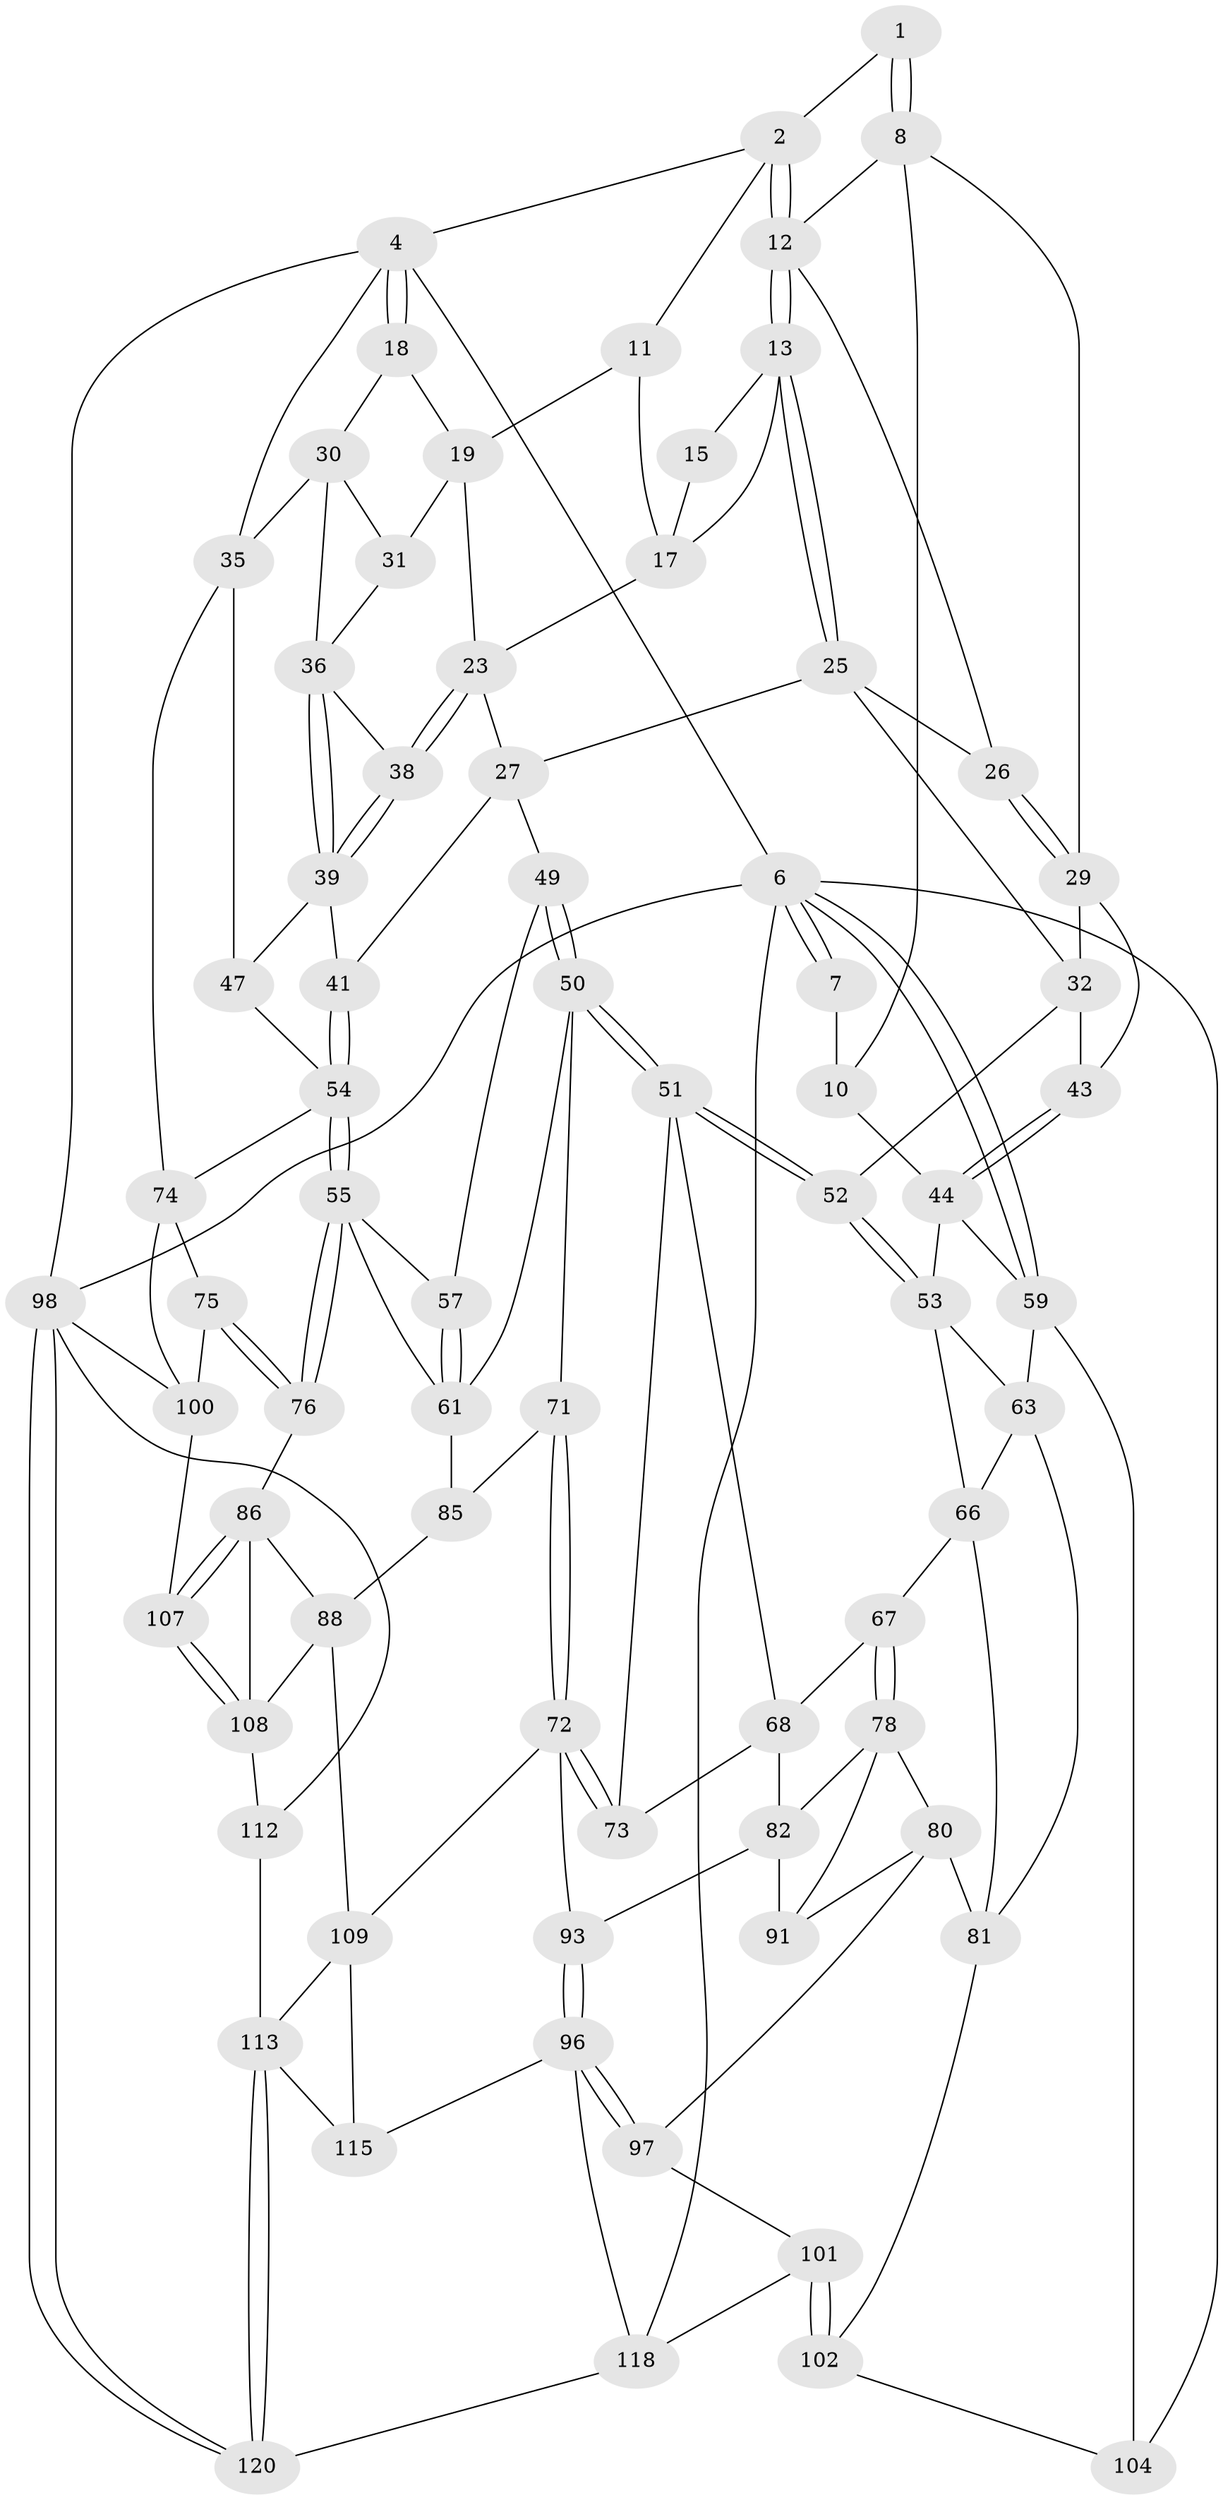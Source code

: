 // Generated by graph-tools (version 1.1) at 2025/52/02/27/25 19:52:41]
// undirected, 74 vertices, 164 edges
graph export_dot {
graph [start="1"]
  node [color=gray90,style=filled];
  1 [pos="+0.11406779105952218+0"];
  2 [pos="+0.5203832815198105+0",super="+3"];
  4 [pos="+1+0",super="+5"];
  6 [pos="+0+0",super="+103"];
  7 [pos="+0.1133470110921228+0"];
  8 [pos="+0.2351392056008603+0.13426443499990834",super="+9"];
  10 [pos="+0.07458202923604532+0.2971314240318245"];
  11 [pos="+0.8317462267969375+0",super="+16"];
  12 [pos="+0.5215523325714744+0",super="+20"];
  13 [pos="+0.54775732946326+0",super="+14"];
  15 [pos="+0.7778674336991562+0.011924332699529682"];
  17 [pos="+0.7175445905144431+0.07488514471104435",super="+21"];
  18 [pos="+0.9382724735467587+0.09839120641871146"];
  19 [pos="+0.8335426764632071+0.10285621144438244",super="+22"];
  23 [pos="+0.8121782257144826+0.14038345369488422",super="+24"];
  25 [pos="+0.5410576053966321+0.03433799165161632",super="+28"];
  26 [pos="+0.40890222318760205+0.13748071647734267"];
  27 [pos="+0.676931703648186+0.2955835579680611",super="+42"];
  29 [pos="+0.3657420975037242+0.20943408950052667",super="+33"];
  30 [pos="+0.9423035824135294+0.14704632274784502",super="+34"];
  31 [pos="+0.8703029563231447+0.17090197012675692"];
  32 [pos="+0.4593184379870839+0.2873643668420063",super="+48"];
  35 [pos="+1+0.2967537811273055",super="+46"];
  36 [pos="+0.9448200966038266+0.278967126534165",super="+37"];
  38 [pos="+0.8416935494132994+0.25311103468773616"];
  39 [pos="+0.8509128428735901+0.32678022261365575",super="+40"];
  41 [pos="+0.7723106981824162+0.37460941161621186"];
  43 [pos="+0.19424586560138254+0.356421478206377"];
  44 [pos="+0.14236204611617562+0.36175725964768285",super="+45"];
  47 [pos="+1+0.5623821960212724"];
  49 [pos="+0.6873689121941255+0.4002515575732201"];
  50 [pos="+0.4766503384733062+0.5095781807092042",super="+60"];
  51 [pos="+0.4461029831123463+0.4907325249514717",super="+69"];
  52 [pos="+0.4439287094030039+0.48542987633194096"];
  53 [pos="+0.17579929112846432+0.40523329594974755",super="+62"];
  54 [pos="+0.8278032385301333+0.5531265661821735",super="+58"];
  55 [pos="+0.767755745628622+0.6204179990980854",super="+56"];
  57 [pos="+0.683100914690751+0.450084720600291"];
  59 [pos="+0+0.33368343476164236",super="+65"];
  61 [pos="+0.6215346074182494+0.6046151972616471",super="+83"];
  63 [pos="+0.139881747735414+0.5919165154146326",super="+64"];
  66 [pos="+0.27109827661418645+0.5831419178590656",super="+70"];
  67 [pos="+0.2721116126042954+0.5835047773027054"];
  68 [pos="+0.2883715708365255+0.5796194969509945",super="+77"];
  71 [pos="+0.46682355533892744+0.7133792967203054"];
  72 [pos="+0.4448378522962036+0.7300837710705714",super="+92"];
  73 [pos="+0.38415746087262936+0.6783691986215524"];
  74 [pos="+0.8653431995988545+0.6862943100932647",super="+95"];
  75 [pos="+0.8272102359224903+0.7105197995813757"];
  76 [pos="+0.7772859695124074+0.6839466601210749"];
  78 [pos="+0.2815434005559916+0.6417576778460711",super="+79"];
  80 [pos="+0.23130389684092273+0.726273150591375",super="+94"];
  81 [pos="+0.17007072735249498+0.6925367182242121",super="+84"];
  82 [pos="+0.33517130672868073+0.6786123853227133",super="+90"];
  85 [pos="+0.5995664045384721+0.7279817929381581"];
  86 [pos="+0.7597903835238095+0.7019520282311119",super="+87"];
  88 [pos="+0.6642617691156356+0.7528632229927413",super="+89"];
  91 [pos="+0.30411559919665604+0.7069983829592105"];
  93 [pos="+0.37405409535712597+0.8113711008996217"];
  96 [pos="+0.3341818955073544+0.8618162270914052",super="+116"];
  97 [pos="+0.2707844233093831+0.8465696261381259"];
  98 [pos="+1+1",super="+99"];
  100 [pos="+1+1",super="+106"];
  101 [pos="+0.2602538015860788+0.8493625361373663",super="+117"];
  102 [pos="+0.09047727086173547+0.8118359152270765",super="+105"];
  104 [pos="+0+0.9871521952184362"];
  107 [pos="+0.8169110073731538+0.8636481141209278"];
  108 [pos="+0.7692371370575846+0.8496645991947381",super="+111"];
  109 [pos="+0.6047765477036862+0.7916770552913859",super="+110"];
  112 [pos="+0.683260728836654+0.8968141925541291"];
  113 [pos="+0.6233149772424095+0.9252328949776558",super="+114"];
  115 [pos="+0.5445397910688745+0.9057789865925735"];
  118 [pos="+0.3754668140561701+1",super="+119"];
  120 [pos="+0.695705689464271+1"];
  1 -- 2;
  1 -- 8;
  1 -- 8;
  2 -- 12;
  2 -- 12;
  2 -- 11;
  2 -- 4;
  4 -- 18;
  4 -- 18;
  4 -- 98;
  4 -- 35;
  4 -- 6;
  6 -- 7;
  6 -- 7;
  6 -- 59;
  6 -- 59;
  6 -- 104;
  6 -- 98;
  6 -- 118;
  7 -- 10;
  8 -- 10;
  8 -- 29;
  8 -- 12;
  10 -- 44;
  11 -- 19;
  11 -- 17;
  12 -- 13;
  12 -- 13;
  12 -- 26;
  13 -- 25;
  13 -- 25;
  13 -- 15;
  13 -- 17;
  15 -- 17;
  17 -- 23;
  18 -- 19;
  18 -- 30;
  19 -- 23;
  19 -- 31;
  23 -- 38;
  23 -- 38;
  23 -- 27;
  25 -- 26;
  25 -- 32;
  25 -- 27;
  26 -- 29;
  26 -- 29;
  27 -- 41;
  27 -- 49;
  29 -- 32;
  29 -- 43;
  30 -- 31;
  30 -- 35;
  30 -- 36;
  31 -- 36;
  32 -- 43;
  32 -- 52;
  35 -- 74;
  35 -- 47;
  36 -- 39;
  36 -- 39;
  36 -- 38;
  38 -- 39;
  38 -- 39;
  39 -- 41;
  39 -- 47;
  41 -- 54;
  41 -- 54;
  43 -- 44;
  43 -- 44;
  44 -- 53;
  44 -- 59;
  47 -- 54;
  49 -- 50;
  49 -- 50;
  49 -- 57;
  50 -- 51;
  50 -- 51;
  50 -- 61;
  50 -- 71;
  51 -- 52;
  51 -- 52;
  51 -- 73;
  51 -- 68;
  52 -- 53;
  52 -- 53;
  53 -- 66;
  53 -- 63;
  54 -- 55;
  54 -- 55;
  54 -- 74;
  55 -- 76;
  55 -- 76;
  55 -- 57;
  55 -- 61;
  57 -- 61;
  57 -- 61;
  59 -- 104;
  59 -- 63;
  61 -- 85;
  63 -- 66;
  63 -- 81;
  66 -- 67;
  66 -- 81;
  67 -- 68;
  67 -- 78;
  67 -- 78;
  68 -- 73;
  68 -- 82;
  71 -- 72;
  71 -- 72;
  71 -- 85;
  72 -- 73;
  72 -- 73;
  72 -- 93;
  72 -- 109;
  74 -- 75;
  74 -- 100;
  75 -- 76;
  75 -- 76;
  75 -- 100;
  76 -- 86;
  78 -- 82;
  78 -- 80;
  78 -- 91;
  80 -- 81;
  80 -- 97;
  80 -- 91;
  81 -- 102;
  82 -- 91;
  82 -- 93;
  85 -- 88;
  86 -- 107;
  86 -- 107;
  86 -- 88;
  86 -- 108;
  88 -- 108;
  88 -- 109;
  93 -- 96;
  93 -- 96;
  96 -- 97;
  96 -- 97;
  96 -- 115;
  96 -- 118;
  97 -- 101;
  98 -- 120;
  98 -- 120;
  98 -- 112;
  98 -- 100;
  100 -- 107;
  101 -- 102 [weight=2];
  101 -- 102;
  101 -- 118;
  102 -- 104;
  107 -- 108;
  107 -- 108;
  108 -- 112;
  109 -- 113;
  109 -- 115;
  112 -- 113;
  113 -- 120;
  113 -- 120;
  113 -- 115;
  118 -- 120;
}
